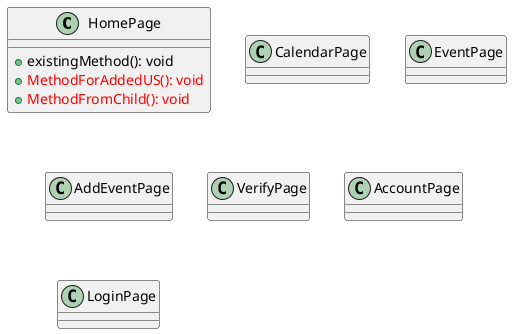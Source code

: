 @startuml FrontEndClassDiagram
class HomePage {
    
    +existingMethod(): void 
    +<color:red>MethodForAddedUS(): void 
    +<color:red>MethodFromChild(): void 
    
}
class CalendarPage {
}
class EventPage {
}
class AddEventPage {
}
class VerifyPage {
}
class AccountPage {
}
class LoginPage {
    
}

@enduml
